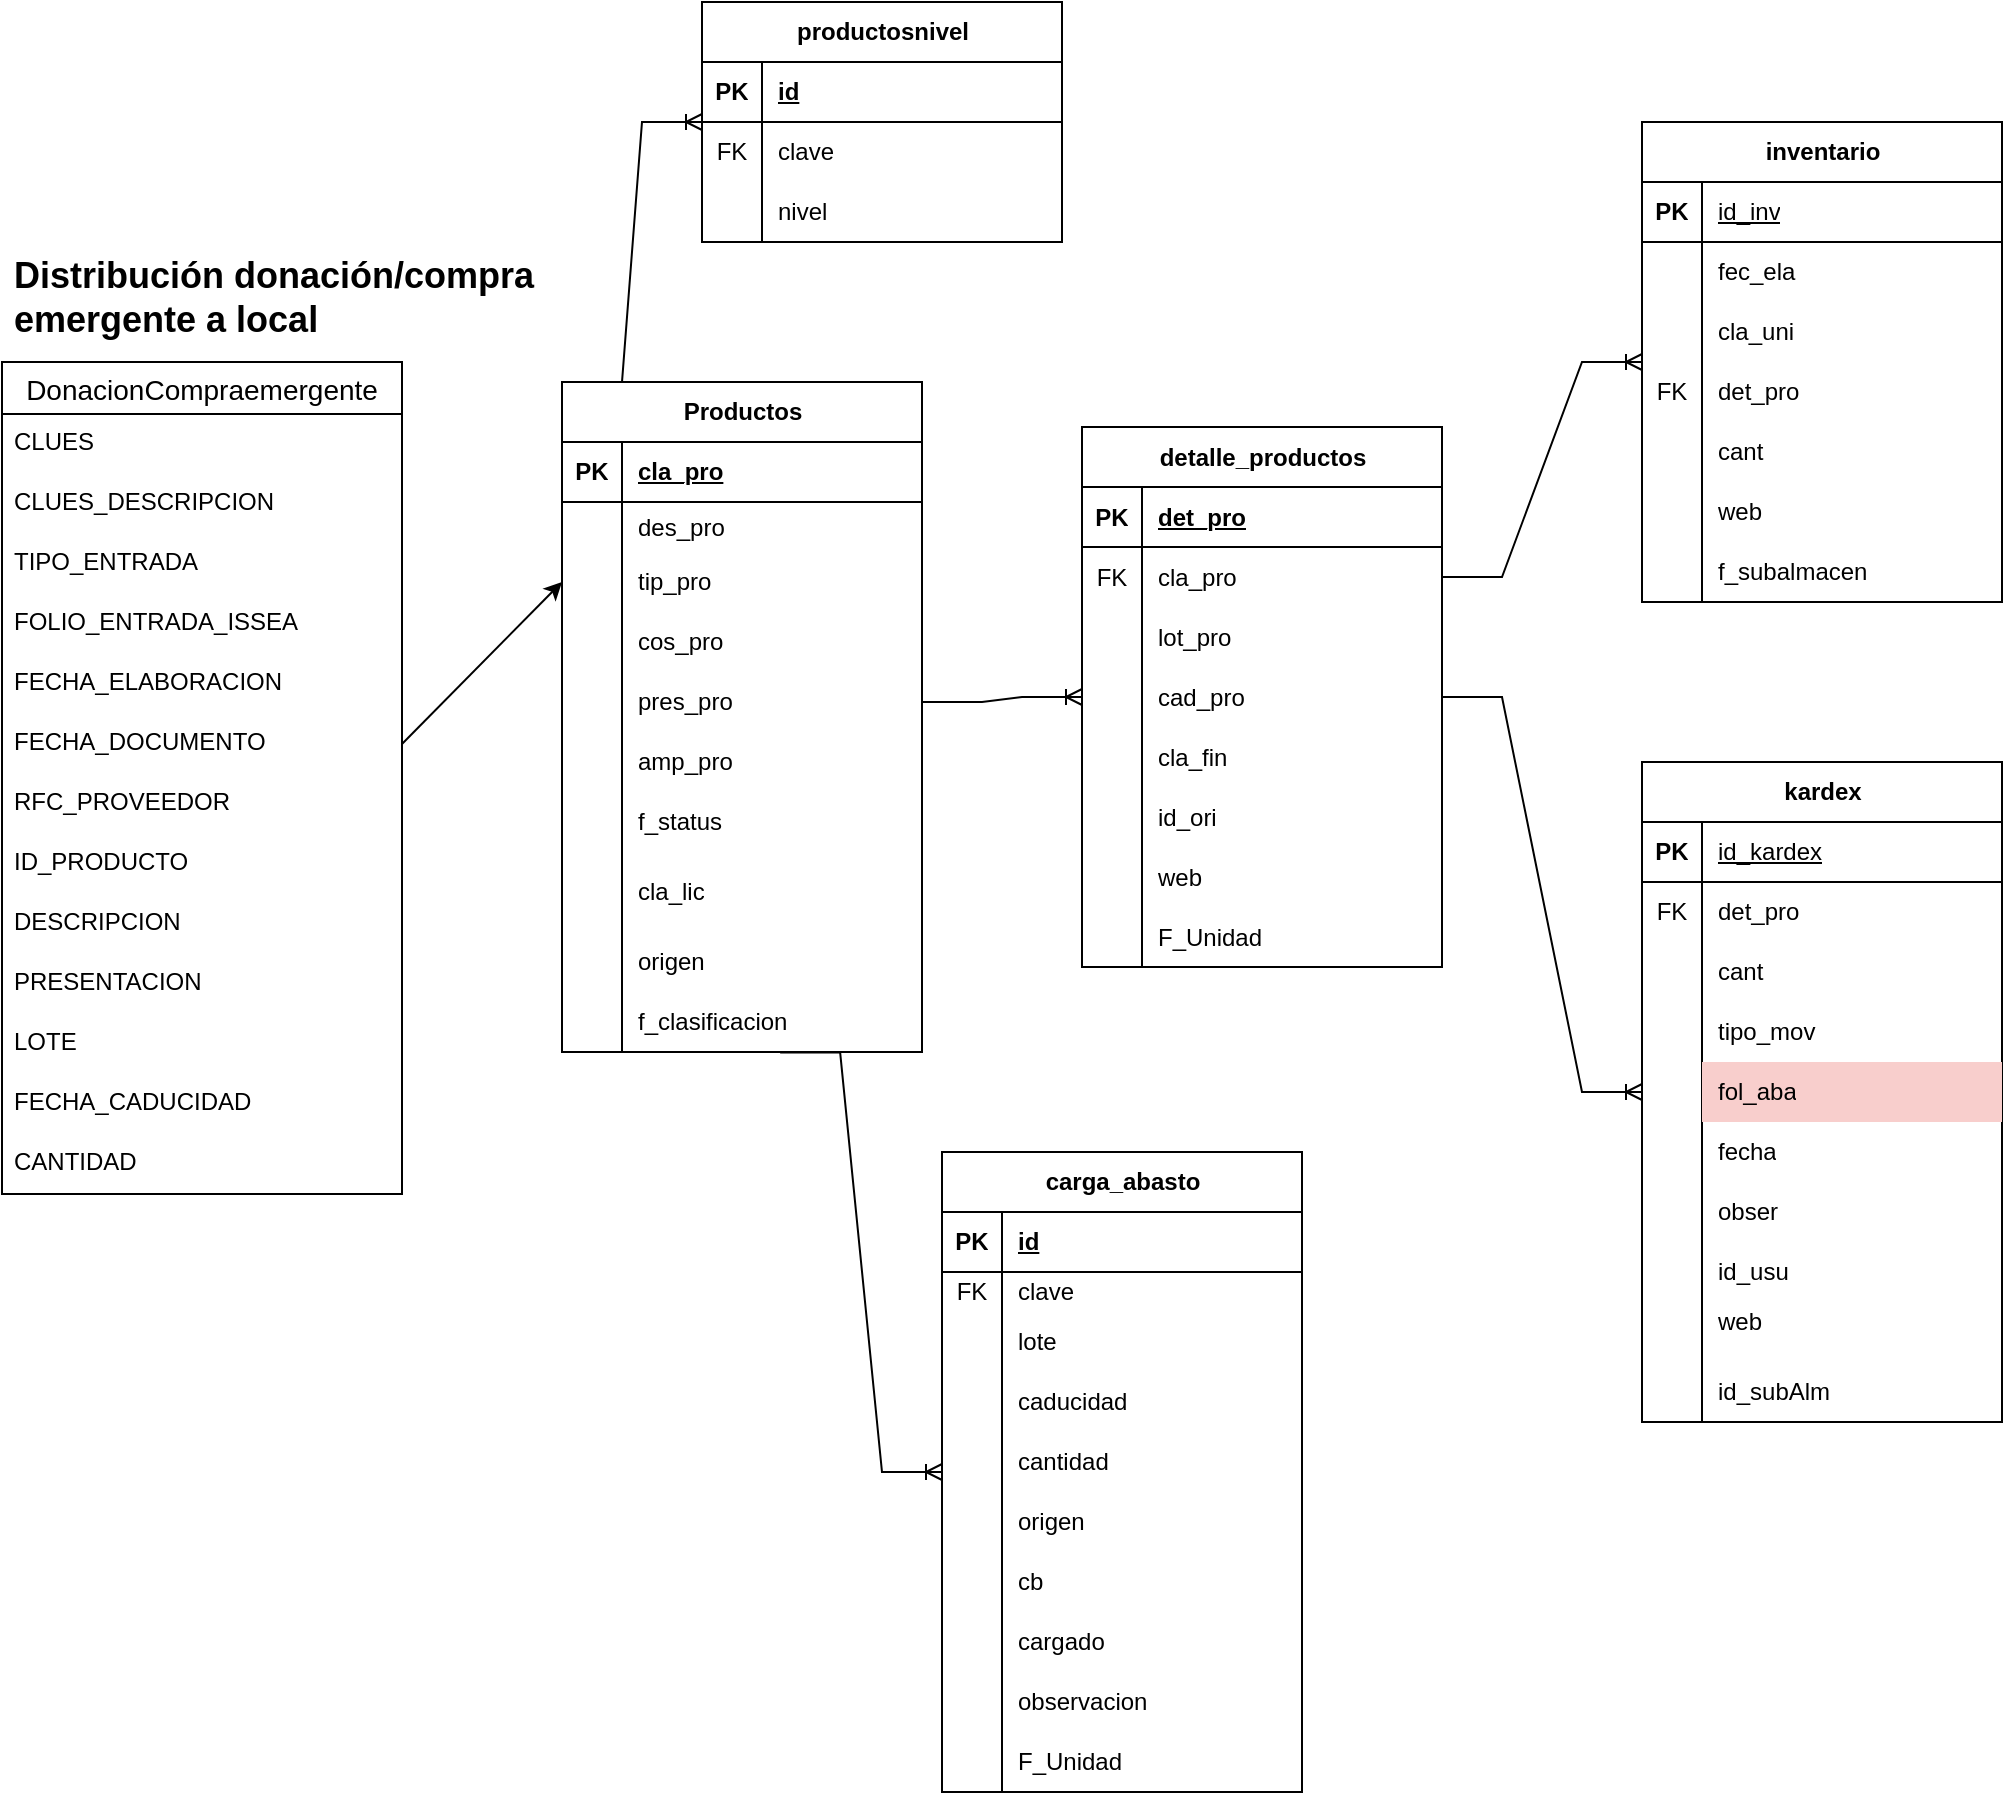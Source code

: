 <mxfile version="24.7.6">
  <diagram name="Página-1" id="EcfgQG6iKw9k4XIGhw0f">
    <mxGraphModel dx="2574" dy="2041" grid="1" gridSize="10" guides="1" tooltips="1" connect="1" arrows="1" fold="1" page="1" pageScale="1" pageWidth="827" pageHeight="1169" math="0" shadow="0">
      <root>
        <mxCell id="0" />
        <mxCell id="1" parent="0" />
        <mxCell id="ajIKfF0riaDEcR5l0MzP-1" value="carga_abasto" style="shape=table;startSize=30;container=1;collapsible=1;childLayout=tableLayout;fixedRows=1;rowLines=0;fontStyle=1;align=center;resizeLast=1;html=1;" parent="1" vertex="1">
          <mxGeometry x="460" y="425" width="180" height="320" as="geometry" />
        </mxCell>
        <mxCell id="ajIKfF0riaDEcR5l0MzP-2" value="" style="shape=tableRow;horizontal=0;startSize=0;swimlaneHead=0;swimlaneBody=0;fillColor=none;collapsible=0;dropTarget=0;points=[[0,0.5],[1,0.5]];portConstraint=eastwest;top=0;left=0;right=0;bottom=1;" parent="ajIKfF0riaDEcR5l0MzP-1" vertex="1">
          <mxGeometry y="30" width="180" height="30" as="geometry" />
        </mxCell>
        <mxCell id="ajIKfF0riaDEcR5l0MzP-3" value="PK" style="shape=partialRectangle;connectable=0;fillColor=none;top=0;left=0;bottom=0;right=0;fontStyle=1;overflow=hidden;whiteSpace=wrap;html=1;" parent="ajIKfF0riaDEcR5l0MzP-2" vertex="1">
          <mxGeometry width="30" height="30" as="geometry">
            <mxRectangle width="30" height="30" as="alternateBounds" />
          </mxGeometry>
        </mxCell>
        <mxCell id="ajIKfF0riaDEcR5l0MzP-4" value="id" style="shape=partialRectangle;connectable=0;fillColor=none;top=0;left=0;bottom=0;right=0;align=left;spacingLeft=6;fontStyle=5;overflow=hidden;whiteSpace=wrap;html=1;" parent="ajIKfF0riaDEcR5l0MzP-2" vertex="1">
          <mxGeometry x="30" width="150" height="30" as="geometry">
            <mxRectangle width="150" height="30" as="alternateBounds" />
          </mxGeometry>
        </mxCell>
        <mxCell id="ajIKfF0riaDEcR5l0MzP-5" value="" style="shape=tableRow;horizontal=0;startSize=0;swimlaneHead=0;swimlaneBody=0;fillColor=none;collapsible=0;dropTarget=0;points=[[0,0.5],[1,0.5]];portConstraint=eastwest;top=0;left=0;right=0;bottom=0;" parent="ajIKfF0riaDEcR5l0MzP-1" vertex="1">
          <mxGeometry y="60" width="180" height="20" as="geometry" />
        </mxCell>
        <mxCell id="ajIKfF0riaDEcR5l0MzP-6" value="FK" style="shape=partialRectangle;connectable=0;fillColor=none;top=0;left=0;bottom=0;right=0;editable=1;overflow=hidden;whiteSpace=wrap;html=1;" parent="ajIKfF0riaDEcR5l0MzP-5" vertex="1">
          <mxGeometry width="30" height="20" as="geometry">
            <mxRectangle width="30" height="20" as="alternateBounds" />
          </mxGeometry>
        </mxCell>
        <mxCell id="ajIKfF0riaDEcR5l0MzP-7" value="clave" style="shape=partialRectangle;connectable=0;fillColor=none;top=0;left=0;bottom=0;right=0;align=left;spacingLeft=6;overflow=hidden;whiteSpace=wrap;html=1;" parent="ajIKfF0riaDEcR5l0MzP-5" vertex="1">
          <mxGeometry x="30" width="150" height="20" as="geometry">
            <mxRectangle width="150" height="20" as="alternateBounds" />
          </mxGeometry>
        </mxCell>
        <mxCell id="ajIKfF0riaDEcR5l0MzP-8" value="" style="shape=tableRow;horizontal=0;startSize=0;swimlaneHead=0;swimlaneBody=0;fillColor=none;collapsible=0;dropTarget=0;points=[[0,0.5],[1,0.5]];portConstraint=eastwest;top=0;left=0;right=0;bottom=0;" parent="ajIKfF0riaDEcR5l0MzP-1" vertex="1">
          <mxGeometry y="80" width="180" height="30" as="geometry" />
        </mxCell>
        <mxCell id="ajIKfF0riaDEcR5l0MzP-9" value="" style="shape=partialRectangle;connectable=0;fillColor=none;top=0;left=0;bottom=0;right=0;editable=1;overflow=hidden;whiteSpace=wrap;html=1;" parent="ajIKfF0riaDEcR5l0MzP-8" vertex="1">
          <mxGeometry width="30" height="30" as="geometry">
            <mxRectangle width="30" height="30" as="alternateBounds" />
          </mxGeometry>
        </mxCell>
        <mxCell id="ajIKfF0riaDEcR5l0MzP-10" value="lote" style="shape=partialRectangle;connectable=0;fillColor=none;top=0;left=0;bottom=0;right=0;align=left;spacingLeft=6;overflow=hidden;whiteSpace=wrap;html=1;" parent="ajIKfF0riaDEcR5l0MzP-8" vertex="1">
          <mxGeometry x="30" width="150" height="30" as="geometry">
            <mxRectangle width="150" height="30" as="alternateBounds" />
          </mxGeometry>
        </mxCell>
        <mxCell id="ajIKfF0riaDEcR5l0MzP-11" value="" style="shape=tableRow;horizontal=0;startSize=0;swimlaneHead=0;swimlaneBody=0;fillColor=none;collapsible=0;dropTarget=0;points=[[0,0.5],[1,0.5]];portConstraint=eastwest;top=0;left=0;right=0;bottom=0;" parent="ajIKfF0riaDEcR5l0MzP-1" vertex="1">
          <mxGeometry y="110" width="180" height="30" as="geometry" />
        </mxCell>
        <mxCell id="ajIKfF0riaDEcR5l0MzP-12" value="" style="shape=partialRectangle;connectable=0;fillColor=none;top=0;left=0;bottom=0;right=0;editable=1;overflow=hidden;whiteSpace=wrap;html=1;" parent="ajIKfF0riaDEcR5l0MzP-11" vertex="1">
          <mxGeometry width="30" height="30" as="geometry">
            <mxRectangle width="30" height="30" as="alternateBounds" />
          </mxGeometry>
        </mxCell>
        <mxCell id="ajIKfF0riaDEcR5l0MzP-13" value="caducidad" style="shape=partialRectangle;connectable=0;fillColor=none;top=0;left=0;bottom=0;right=0;align=left;spacingLeft=6;overflow=hidden;whiteSpace=wrap;html=1;" parent="ajIKfF0riaDEcR5l0MzP-11" vertex="1">
          <mxGeometry x="30" width="150" height="30" as="geometry">
            <mxRectangle width="150" height="30" as="alternateBounds" />
          </mxGeometry>
        </mxCell>
        <mxCell id="ajIKfF0riaDEcR5l0MzP-63" value="" style="shape=tableRow;horizontal=0;startSize=0;swimlaneHead=0;swimlaneBody=0;fillColor=none;collapsible=0;dropTarget=0;points=[[0,0.5],[1,0.5]];portConstraint=eastwest;top=0;left=0;right=0;bottom=0;" parent="ajIKfF0riaDEcR5l0MzP-1" vertex="1">
          <mxGeometry y="140" width="180" height="30" as="geometry" />
        </mxCell>
        <mxCell id="ajIKfF0riaDEcR5l0MzP-64" value="" style="shape=partialRectangle;connectable=0;fillColor=none;top=0;left=0;bottom=0;right=0;editable=1;overflow=hidden;whiteSpace=wrap;html=1;" parent="ajIKfF0riaDEcR5l0MzP-63" vertex="1">
          <mxGeometry width="30" height="30" as="geometry">
            <mxRectangle width="30" height="30" as="alternateBounds" />
          </mxGeometry>
        </mxCell>
        <mxCell id="ajIKfF0riaDEcR5l0MzP-65" value="cantidad" style="shape=partialRectangle;connectable=0;fillColor=none;top=0;left=0;bottom=0;right=0;align=left;spacingLeft=6;overflow=hidden;whiteSpace=wrap;html=1;" parent="ajIKfF0riaDEcR5l0MzP-63" vertex="1">
          <mxGeometry x="30" width="150" height="30" as="geometry">
            <mxRectangle width="150" height="30" as="alternateBounds" />
          </mxGeometry>
        </mxCell>
        <mxCell id="ajIKfF0riaDEcR5l0MzP-66" value="" style="shape=tableRow;horizontal=0;startSize=0;swimlaneHead=0;swimlaneBody=0;fillColor=none;collapsible=0;dropTarget=0;points=[[0,0.5],[1,0.5]];portConstraint=eastwest;top=0;left=0;right=0;bottom=0;" parent="ajIKfF0riaDEcR5l0MzP-1" vertex="1">
          <mxGeometry y="170" width="180" height="30" as="geometry" />
        </mxCell>
        <mxCell id="ajIKfF0riaDEcR5l0MzP-67" value="" style="shape=partialRectangle;connectable=0;fillColor=none;top=0;left=0;bottom=0;right=0;editable=1;overflow=hidden;whiteSpace=wrap;html=1;" parent="ajIKfF0riaDEcR5l0MzP-66" vertex="1">
          <mxGeometry width="30" height="30" as="geometry">
            <mxRectangle width="30" height="30" as="alternateBounds" />
          </mxGeometry>
        </mxCell>
        <mxCell id="ajIKfF0riaDEcR5l0MzP-68" value="origen" style="shape=partialRectangle;connectable=0;fillColor=none;top=0;left=0;bottom=0;right=0;align=left;spacingLeft=6;overflow=hidden;whiteSpace=wrap;html=1;" parent="ajIKfF0riaDEcR5l0MzP-66" vertex="1">
          <mxGeometry x="30" width="150" height="30" as="geometry">
            <mxRectangle width="150" height="30" as="alternateBounds" />
          </mxGeometry>
        </mxCell>
        <mxCell id="ajIKfF0riaDEcR5l0MzP-69" value="" style="shape=tableRow;horizontal=0;startSize=0;swimlaneHead=0;swimlaneBody=0;fillColor=none;collapsible=0;dropTarget=0;points=[[0,0.5],[1,0.5]];portConstraint=eastwest;top=0;left=0;right=0;bottom=0;" parent="ajIKfF0riaDEcR5l0MzP-1" vertex="1">
          <mxGeometry y="200" width="180" height="30" as="geometry" />
        </mxCell>
        <mxCell id="ajIKfF0riaDEcR5l0MzP-70" value="" style="shape=partialRectangle;connectable=0;fillColor=none;top=0;left=0;bottom=0;right=0;editable=1;overflow=hidden;whiteSpace=wrap;html=1;" parent="ajIKfF0riaDEcR5l0MzP-69" vertex="1">
          <mxGeometry width="30" height="30" as="geometry">
            <mxRectangle width="30" height="30" as="alternateBounds" />
          </mxGeometry>
        </mxCell>
        <mxCell id="ajIKfF0riaDEcR5l0MzP-71" value="cb" style="shape=partialRectangle;connectable=0;fillColor=none;top=0;left=0;bottom=0;right=0;align=left;spacingLeft=6;overflow=hidden;whiteSpace=wrap;html=1;" parent="ajIKfF0riaDEcR5l0MzP-69" vertex="1">
          <mxGeometry x="30" width="150" height="30" as="geometry">
            <mxRectangle width="150" height="30" as="alternateBounds" />
          </mxGeometry>
        </mxCell>
        <mxCell id="ajIKfF0riaDEcR5l0MzP-72" value="" style="shape=tableRow;horizontal=0;startSize=0;swimlaneHead=0;swimlaneBody=0;fillColor=none;collapsible=0;dropTarget=0;points=[[0,0.5],[1,0.5]];portConstraint=eastwest;top=0;left=0;right=0;bottom=0;" parent="ajIKfF0riaDEcR5l0MzP-1" vertex="1">
          <mxGeometry y="230" width="180" height="30" as="geometry" />
        </mxCell>
        <mxCell id="ajIKfF0riaDEcR5l0MzP-73" value="" style="shape=partialRectangle;connectable=0;fillColor=none;top=0;left=0;bottom=0;right=0;editable=1;overflow=hidden;whiteSpace=wrap;html=1;" parent="ajIKfF0riaDEcR5l0MzP-72" vertex="1">
          <mxGeometry width="30" height="30" as="geometry">
            <mxRectangle width="30" height="30" as="alternateBounds" />
          </mxGeometry>
        </mxCell>
        <mxCell id="ajIKfF0riaDEcR5l0MzP-74" value="cargado" style="shape=partialRectangle;connectable=0;fillColor=none;top=0;left=0;bottom=0;right=0;align=left;spacingLeft=6;overflow=hidden;whiteSpace=wrap;html=1;" parent="ajIKfF0riaDEcR5l0MzP-72" vertex="1">
          <mxGeometry x="30" width="150" height="30" as="geometry">
            <mxRectangle width="150" height="30" as="alternateBounds" />
          </mxGeometry>
        </mxCell>
        <mxCell id="ajIKfF0riaDEcR5l0MzP-75" value="" style="shape=tableRow;horizontal=0;startSize=0;swimlaneHead=0;swimlaneBody=0;fillColor=none;collapsible=0;dropTarget=0;points=[[0,0.5],[1,0.5]];portConstraint=eastwest;top=0;left=0;right=0;bottom=0;" parent="ajIKfF0riaDEcR5l0MzP-1" vertex="1">
          <mxGeometry y="260" width="180" height="30" as="geometry" />
        </mxCell>
        <mxCell id="ajIKfF0riaDEcR5l0MzP-76" value="" style="shape=partialRectangle;connectable=0;fillColor=none;top=0;left=0;bottom=0;right=0;editable=1;overflow=hidden;whiteSpace=wrap;html=1;" parent="ajIKfF0riaDEcR5l0MzP-75" vertex="1">
          <mxGeometry width="30" height="30" as="geometry">
            <mxRectangle width="30" height="30" as="alternateBounds" />
          </mxGeometry>
        </mxCell>
        <mxCell id="ajIKfF0riaDEcR5l0MzP-77" value="observacion" style="shape=partialRectangle;connectable=0;fillColor=none;top=0;left=0;bottom=0;right=0;align=left;spacingLeft=6;overflow=hidden;whiteSpace=wrap;html=1;" parent="ajIKfF0riaDEcR5l0MzP-75" vertex="1">
          <mxGeometry x="30" width="150" height="30" as="geometry">
            <mxRectangle width="150" height="30" as="alternateBounds" />
          </mxGeometry>
        </mxCell>
        <mxCell id="ajIKfF0riaDEcR5l0MzP-78" value="" style="shape=tableRow;horizontal=0;startSize=0;swimlaneHead=0;swimlaneBody=0;fillColor=none;collapsible=0;dropTarget=0;points=[[0,0.5],[1,0.5]];portConstraint=eastwest;top=0;left=0;right=0;bottom=0;" parent="ajIKfF0riaDEcR5l0MzP-1" vertex="1">
          <mxGeometry y="290" width="180" height="30" as="geometry" />
        </mxCell>
        <mxCell id="ajIKfF0riaDEcR5l0MzP-79" value="" style="shape=partialRectangle;connectable=0;fillColor=none;top=0;left=0;bottom=0;right=0;editable=1;overflow=hidden;whiteSpace=wrap;html=1;" parent="ajIKfF0riaDEcR5l0MzP-78" vertex="1">
          <mxGeometry width="30" height="30" as="geometry">
            <mxRectangle width="30" height="30" as="alternateBounds" />
          </mxGeometry>
        </mxCell>
        <mxCell id="ajIKfF0riaDEcR5l0MzP-80" value="F_Unidad" style="shape=partialRectangle;connectable=0;fillColor=none;top=0;left=0;bottom=0;right=0;align=left;spacingLeft=6;overflow=hidden;whiteSpace=wrap;html=1;" parent="ajIKfF0riaDEcR5l0MzP-78" vertex="1">
          <mxGeometry x="30" width="150" height="30" as="geometry">
            <mxRectangle width="150" height="30" as="alternateBounds" />
          </mxGeometry>
        </mxCell>
        <mxCell id="ajIKfF0riaDEcR5l0MzP-17" value="DonacionCompraemergente" style="swimlane;fontStyle=0;childLayout=stackLayout;horizontal=1;startSize=26;horizontalStack=0;resizeParent=1;resizeParentMax=0;resizeLast=0;collapsible=1;marginBottom=0;align=center;fontSize=14;" parent="1" vertex="1">
          <mxGeometry x="-10" y="30" width="200" height="416" as="geometry" />
        </mxCell>
        <mxCell id="ajIKfF0riaDEcR5l0MzP-18" value="CLUES" style="text;strokeColor=none;fillColor=none;spacingLeft=4;spacingRight=4;overflow=hidden;rotatable=0;points=[[0,0.5],[1,0.5]];portConstraint=eastwest;fontSize=12;whiteSpace=wrap;html=1;" parent="ajIKfF0riaDEcR5l0MzP-17" vertex="1">
          <mxGeometry y="26" width="200" height="30" as="geometry" />
        </mxCell>
        <mxCell id="ajIKfF0riaDEcR5l0MzP-19" value="CLUES_DESCRIPCION" style="text;strokeColor=none;fillColor=none;spacingLeft=4;spacingRight=4;overflow=hidden;rotatable=0;points=[[0,0.5],[1,0.5]];portConstraint=eastwest;fontSize=12;whiteSpace=wrap;html=1;" parent="ajIKfF0riaDEcR5l0MzP-17" vertex="1">
          <mxGeometry y="56" width="200" height="30" as="geometry" />
        </mxCell>
        <mxCell id="ajIKfF0riaDEcR5l0MzP-20" value="TIPO_ENTRADA" style="text;strokeColor=none;fillColor=none;spacingLeft=4;spacingRight=4;overflow=hidden;rotatable=0;points=[[0,0.5],[1,0.5]];portConstraint=eastwest;fontSize=12;whiteSpace=wrap;html=1;" parent="ajIKfF0riaDEcR5l0MzP-17" vertex="1">
          <mxGeometry y="86" width="200" height="30" as="geometry" />
        </mxCell>
        <mxCell id="ajIKfF0riaDEcR5l0MzP-21" value="FOLIO_ENTRADA_ISSEA" style="text;strokeColor=none;fillColor=none;spacingLeft=4;spacingRight=4;overflow=hidden;rotatable=0;points=[[0,0.5],[1,0.5]];portConstraint=eastwest;fontSize=12;whiteSpace=wrap;html=1;" parent="ajIKfF0riaDEcR5l0MzP-17" vertex="1">
          <mxGeometry y="116" width="200" height="30" as="geometry" />
        </mxCell>
        <mxCell id="ajIKfF0riaDEcR5l0MzP-22" value="FECHA_ELABORACION" style="text;strokeColor=none;fillColor=none;spacingLeft=4;spacingRight=4;overflow=hidden;rotatable=0;points=[[0,0.5],[1,0.5]];portConstraint=eastwest;fontSize=12;whiteSpace=wrap;html=1;" parent="ajIKfF0riaDEcR5l0MzP-17" vertex="1">
          <mxGeometry y="146" width="200" height="30" as="geometry" />
        </mxCell>
        <mxCell id="ajIKfF0riaDEcR5l0MzP-23" value="FECHA_DOCUMENTO" style="text;strokeColor=none;fillColor=none;spacingLeft=4;spacingRight=4;overflow=hidden;rotatable=0;points=[[0,0.5],[1,0.5]];portConstraint=eastwest;fontSize=12;whiteSpace=wrap;html=1;" parent="ajIKfF0riaDEcR5l0MzP-17" vertex="1">
          <mxGeometry y="176" width="200" height="30" as="geometry" />
        </mxCell>
        <mxCell id="ajIKfF0riaDEcR5l0MzP-24" value="RFC_PROVEEDOR" style="text;strokeColor=none;fillColor=none;spacingLeft=4;spacingRight=4;overflow=hidden;rotatable=0;points=[[0,0.5],[1,0.5]];portConstraint=eastwest;fontSize=12;whiteSpace=wrap;html=1;" parent="ajIKfF0riaDEcR5l0MzP-17" vertex="1">
          <mxGeometry y="206" width="200" height="30" as="geometry" />
        </mxCell>
        <mxCell id="ajIKfF0riaDEcR5l0MzP-25" value="ID_PRODUCTO" style="text;strokeColor=none;fillColor=none;spacingLeft=4;spacingRight=4;overflow=hidden;rotatable=0;points=[[0,0.5],[1,0.5]];portConstraint=eastwest;fontSize=12;whiteSpace=wrap;html=1;" parent="ajIKfF0riaDEcR5l0MzP-17" vertex="1">
          <mxGeometry y="236" width="200" height="30" as="geometry" />
        </mxCell>
        <mxCell id="ajIKfF0riaDEcR5l0MzP-27" value="DESCRIPCION" style="text;strokeColor=none;fillColor=none;spacingLeft=4;spacingRight=4;overflow=hidden;rotatable=0;points=[[0,0.5],[1,0.5]];portConstraint=eastwest;fontSize=12;whiteSpace=wrap;html=1;" parent="ajIKfF0riaDEcR5l0MzP-17" vertex="1">
          <mxGeometry y="266" width="200" height="30" as="geometry" />
        </mxCell>
        <mxCell id="ajIKfF0riaDEcR5l0MzP-28" value="PRESENTACION" style="text;strokeColor=none;fillColor=none;spacingLeft=4;spacingRight=4;overflow=hidden;rotatable=0;points=[[0,0.5],[1,0.5]];portConstraint=eastwest;fontSize=12;whiteSpace=wrap;html=1;" parent="ajIKfF0riaDEcR5l0MzP-17" vertex="1">
          <mxGeometry y="296" width="200" height="30" as="geometry" />
        </mxCell>
        <mxCell id="ajIKfF0riaDEcR5l0MzP-29" value="LOTE" style="text;strokeColor=none;fillColor=none;spacingLeft=4;spacingRight=4;overflow=hidden;rotatable=0;points=[[0,0.5],[1,0.5]];portConstraint=eastwest;fontSize=12;whiteSpace=wrap;html=1;" parent="ajIKfF0riaDEcR5l0MzP-17" vertex="1">
          <mxGeometry y="326" width="200" height="30" as="geometry" />
        </mxCell>
        <mxCell id="ajIKfF0riaDEcR5l0MzP-30" value="FECHA_CADUCIDAD" style="text;strokeColor=none;fillColor=none;spacingLeft=4;spacingRight=4;overflow=hidden;rotatable=0;points=[[0,0.5],[1,0.5]];portConstraint=eastwest;fontSize=12;whiteSpace=wrap;html=1;" parent="ajIKfF0riaDEcR5l0MzP-17" vertex="1">
          <mxGeometry y="356" width="200" height="30" as="geometry" />
        </mxCell>
        <mxCell id="ajIKfF0riaDEcR5l0MzP-31" value="CANTIDAD" style="text;strokeColor=none;fillColor=none;spacingLeft=4;spacingRight=4;overflow=hidden;rotatable=0;points=[[0,0.5],[1,0.5]];portConstraint=eastwest;fontSize=12;whiteSpace=wrap;html=1;" parent="ajIKfF0riaDEcR5l0MzP-17" vertex="1">
          <mxGeometry y="386" width="200" height="30" as="geometry" />
        </mxCell>
        <mxCell id="ajIKfF0riaDEcR5l0MzP-34" value="&lt;font style=&quot;font-size: 18px;&quot;&gt;&lt;b&gt;Distribución donación/compra emergente a local&lt;/b&gt;&lt;/font&gt;" style="text;strokeColor=none;fillColor=none;spacingLeft=4;spacingRight=4;overflow=hidden;rotatable=0;points=[[0,0.5],[1,0.5]];portConstraint=eastwest;fontSize=12;whiteSpace=wrap;html=1;" parent="1" vertex="1">
          <mxGeometry x="-10" y="-30" width="300" height="50" as="geometry" />
        </mxCell>
        <mxCell id="kTxWqpVOy5TXuhv40tJz-3" value="Productos" style="shape=table;startSize=30;container=1;collapsible=1;childLayout=tableLayout;fixedRows=1;rowLines=0;fontStyle=1;align=center;resizeLast=1;html=1;" parent="1" vertex="1">
          <mxGeometry x="270" y="40" width="180" height="335" as="geometry" />
        </mxCell>
        <mxCell id="kTxWqpVOy5TXuhv40tJz-4" value="" style="shape=tableRow;horizontal=0;startSize=0;swimlaneHead=0;swimlaneBody=0;fillColor=none;collapsible=0;dropTarget=0;points=[[0,0.5],[1,0.5]];portConstraint=eastwest;top=0;left=0;right=0;bottom=1;" parent="kTxWqpVOy5TXuhv40tJz-3" vertex="1">
          <mxGeometry y="30" width="180" height="30" as="geometry" />
        </mxCell>
        <mxCell id="kTxWqpVOy5TXuhv40tJz-5" value="PK" style="shape=partialRectangle;connectable=0;fillColor=none;top=0;left=0;bottom=0;right=0;fontStyle=1;overflow=hidden;whiteSpace=wrap;html=1;" parent="kTxWqpVOy5TXuhv40tJz-4" vertex="1">
          <mxGeometry width="30" height="30" as="geometry">
            <mxRectangle width="30" height="30" as="alternateBounds" />
          </mxGeometry>
        </mxCell>
        <mxCell id="kTxWqpVOy5TXuhv40tJz-6" value="cla_pro" style="shape=partialRectangle;connectable=0;fillColor=none;top=0;left=0;bottom=0;right=0;align=left;spacingLeft=6;fontStyle=5;overflow=hidden;whiteSpace=wrap;html=1;" parent="kTxWqpVOy5TXuhv40tJz-4" vertex="1">
          <mxGeometry x="30" width="150" height="30" as="geometry">
            <mxRectangle width="150" height="30" as="alternateBounds" />
          </mxGeometry>
        </mxCell>
        <mxCell id="kTxWqpVOy5TXuhv40tJz-10" value="" style="shape=tableRow;horizontal=0;startSize=0;swimlaneHead=0;swimlaneBody=0;fillColor=none;collapsible=0;dropTarget=0;points=[[0,0.5],[1,0.5]];portConstraint=eastwest;top=0;left=0;right=0;bottom=0;" parent="kTxWqpVOy5TXuhv40tJz-3" vertex="1">
          <mxGeometry y="60" width="180" height="25" as="geometry" />
        </mxCell>
        <mxCell id="kTxWqpVOy5TXuhv40tJz-11" value="" style="shape=partialRectangle;connectable=0;fillColor=none;top=0;left=0;bottom=0;right=0;editable=1;overflow=hidden;whiteSpace=wrap;html=1;" parent="kTxWqpVOy5TXuhv40tJz-10" vertex="1">
          <mxGeometry width="30" height="25" as="geometry">
            <mxRectangle width="30" height="25" as="alternateBounds" />
          </mxGeometry>
        </mxCell>
        <mxCell id="kTxWqpVOy5TXuhv40tJz-12" value="des_pro" style="shape=partialRectangle;connectable=0;fillColor=none;top=0;left=0;bottom=0;right=0;align=left;spacingLeft=6;overflow=hidden;whiteSpace=wrap;html=1;" parent="kTxWqpVOy5TXuhv40tJz-10" vertex="1">
          <mxGeometry x="30" width="150" height="25" as="geometry">
            <mxRectangle width="150" height="25" as="alternateBounds" />
          </mxGeometry>
        </mxCell>
        <mxCell id="kTxWqpVOy5TXuhv40tJz-13" value="" style="shape=tableRow;horizontal=0;startSize=0;swimlaneHead=0;swimlaneBody=0;fillColor=none;collapsible=0;dropTarget=0;points=[[0,0.5],[1,0.5]];portConstraint=eastwest;top=0;left=0;right=0;bottom=0;" parent="kTxWqpVOy5TXuhv40tJz-3" vertex="1">
          <mxGeometry y="85" width="180" height="30" as="geometry" />
        </mxCell>
        <mxCell id="kTxWqpVOy5TXuhv40tJz-14" value="" style="shape=partialRectangle;connectable=0;fillColor=none;top=0;left=0;bottom=0;right=0;editable=1;overflow=hidden;whiteSpace=wrap;html=1;" parent="kTxWqpVOy5TXuhv40tJz-13" vertex="1">
          <mxGeometry width="30" height="30" as="geometry">
            <mxRectangle width="30" height="30" as="alternateBounds" />
          </mxGeometry>
        </mxCell>
        <mxCell id="kTxWqpVOy5TXuhv40tJz-15" value="tip_pro" style="shape=partialRectangle;connectable=0;fillColor=none;top=0;left=0;bottom=0;right=0;align=left;spacingLeft=6;overflow=hidden;whiteSpace=wrap;html=1;" parent="kTxWqpVOy5TXuhv40tJz-13" vertex="1">
          <mxGeometry x="30" width="150" height="30" as="geometry">
            <mxRectangle width="150" height="30" as="alternateBounds" />
          </mxGeometry>
        </mxCell>
        <mxCell id="kTxWqpVOy5TXuhv40tJz-19" value="" style="shape=tableRow;horizontal=0;startSize=0;swimlaneHead=0;swimlaneBody=0;fillColor=none;collapsible=0;dropTarget=0;points=[[0,0.5],[1,0.5]];portConstraint=eastwest;top=0;left=0;right=0;bottom=0;" parent="kTxWqpVOy5TXuhv40tJz-3" vertex="1">
          <mxGeometry y="115" width="180" height="30" as="geometry" />
        </mxCell>
        <mxCell id="kTxWqpVOy5TXuhv40tJz-20" value="" style="shape=partialRectangle;connectable=0;fillColor=none;top=0;left=0;bottom=0;right=0;editable=1;overflow=hidden;whiteSpace=wrap;html=1;" parent="kTxWqpVOy5TXuhv40tJz-19" vertex="1">
          <mxGeometry width="30" height="30" as="geometry">
            <mxRectangle width="30" height="30" as="alternateBounds" />
          </mxGeometry>
        </mxCell>
        <mxCell id="kTxWqpVOy5TXuhv40tJz-21" value="cos_pro" style="shape=partialRectangle;connectable=0;fillColor=none;top=0;left=0;bottom=0;right=0;align=left;spacingLeft=6;overflow=hidden;whiteSpace=wrap;html=1;" parent="kTxWqpVOy5TXuhv40tJz-19" vertex="1">
          <mxGeometry x="30" width="150" height="30" as="geometry">
            <mxRectangle width="150" height="30" as="alternateBounds" />
          </mxGeometry>
        </mxCell>
        <mxCell id="kTxWqpVOy5TXuhv40tJz-22" value="" style="shape=tableRow;horizontal=0;startSize=0;swimlaneHead=0;swimlaneBody=0;fillColor=none;collapsible=0;dropTarget=0;points=[[0,0.5],[1,0.5]];portConstraint=eastwest;top=0;left=0;right=0;bottom=0;" parent="kTxWqpVOy5TXuhv40tJz-3" vertex="1">
          <mxGeometry y="145" width="180" height="30" as="geometry" />
        </mxCell>
        <mxCell id="kTxWqpVOy5TXuhv40tJz-23" value="" style="shape=partialRectangle;connectable=0;fillColor=none;top=0;left=0;bottom=0;right=0;editable=1;overflow=hidden;whiteSpace=wrap;html=1;" parent="kTxWqpVOy5TXuhv40tJz-22" vertex="1">
          <mxGeometry width="30" height="30" as="geometry">
            <mxRectangle width="30" height="30" as="alternateBounds" />
          </mxGeometry>
        </mxCell>
        <mxCell id="kTxWqpVOy5TXuhv40tJz-24" value="pres_pro" style="shape=partialRectangle;connectable=0;fillColor=none;top=0;left=0;bottom=0;right=0;align=left;spacingLeft=6;overflow=hidden;whiteSpace=wrap;html=1;" parent="kTxWqpVOy5TXuhv40tJz-22" vertex="1">
          <mxGeometry x="30" width="150" height="30" as="geometry">
            <mxRectangle width="150" height="30" as="alternateBounds" />
          </mxGeometry>
        </mxCell>
        <mxCell id="kTxWqpVOy5TXuhv40tJz-25" value="" style="shape=tableRow;horizontal=0;startSize=0;swimlaneHead=0;swimlaneBody=0;fillColor=none;collapsible=0;dropTarget=0;points=[[0,0.5],[1,0.5]];portConstraint=eastwest;top=0;left=0;right=0;bottom=0;" parent="kTxWqpVOy5TXuhv40tJz-3" vertex="1">
          <mxGeometry y="175" width="180" height="30" as="geometry" />
        </mxCell>
        <mxCell id="kTxWqpVOy5TXuhv40tJz-26" value="" style="shape=partialRectangle;connectable=0;fillColor=none;top=0;left=0;bottom=0;right=0;editable=1;overflow=hidden;whiteSpace=wrap;html=1;" parent="kTxWqpVOy5TXuhv40tJz-25" vertex="1">
          <mxGeometry width="30" height="30" as="geometry">
            <mxRectangle width="30" height="30" as="alternateBounds" />
          </mxGeometry>
        </mxCell>
        <mxCell id="kTxWqpVOy5TXuhv40tJz-27" value="amp_pro" style="shape=partialRectangle;connectable=0;fillColor=none;top=0;left=0;bottom=0;right=0;align=left;spacingLeft=6;overflow=hidden;whiteSpace=wrap;html=1;" parent="kTxWqpVOy5TXuhv40tJz-25" vertex="1">
          <mxGeometry x="30" width="150" height="30" as="geometry">
            <mxRectangle width="150" height="30" as="alternateBounds" />
          </mxGeometry>
        </mxCell>
        <mxCell id="kTxWqpVOy5TXuhv40tJz-28" value="" style="shape=tableRow;horizontal=0;startSize=0;swimlaneHead=0;swimlaneBody=0;fillColor=none;collapsible=0;dropTarget=0;points=[[0,0.5],[1,0.5]];portConstraint=eastwest;top=0;left=0;right=0;bottom=0;" parent="kTxWqpVOy5TXuhv40tJz-3" vertex="1">
          <mxGeometry y="205" width="180" height="30" as="geometry" />
        </mxCell>
        <mxCell id="kTxWqpVOy5TXuhv40tJz-29" value="" style="shape=partialRectangle;connectable=0;fillColor=none;top=0;left=0;bottom=0;right=0;editable=1;overflow=hidden;whiteSpace=wrap;html=1;" parent="kTxWqpVOy5TXuhv40tJz-28" vertex="1">
          <mxGeometry width="30" height="30" as="geometry">
            <mxRectangle width="30" height="30" as="alternateBounds" />
          </mxGeometry>
        </mxCell>
        <mxCell id="kTxWqpVOy5TXuhv40tJz-30" value="f_status" style="shape=partialRectangle;connectable=0;fillColor=none;top=0;left=0;bottom=0;right=0;align=left;spacingLeft=6;overflow=hidden;whiteSpace=wrap;html=1;" parent="kTxWqpVOy5TXuhv40tJz-28" vertex="1">
          <mxGeometry x="30" width="150" height="30" as="geometry">
            <mxRectangle width="150" height="30" as="alternateBounds" />
          </mxGeometry>
        </mxCell>
        <mxCell id="kTxWqpVOy5TXuhv40tJz-31" value="" style="shape=tableRow;horizontal=0;startSize=0;swimlaneHead=0;swimlaneBody=0;fillColor=none;collapsible=0;dropTarget=0;points=[[0,0.5],[1,0.5]];portConstraint=eastwest;top=0;left=0;right=0;bottom=0;" parent="kTxWqpVOy5TXuhv40tJz-3" vertex="1">
          <mxGeometry y="235" width="180" height="40" as="geometry" />
        </mxCell>
        <mxCell id="kTxWqpVOy5TXuhv40tJz-32" value="" style="shape=partialRectangle;connectable=0;fillColor=none;top=0;left=0;bottom=0;right=0;editable=1;overflow=hidden;whiteSpace=wrap;html=1;" parent="kTxWqpVOy5TXuhv40tJz-31" vertex="1">
          <mxGeometry width="30" height="40" as="geometry">
            <mxRectangle width="30" height="40" as="alternateBounds" />
          </mxGeometry>
        </mxCell>
        <mxCell id="kTxWqpVOy5TXuhv40tJz-33" value="cla_lic" style="shape=partialRectangle;connectable=0;fillColor=none;top=0;left=0;bottom=0;right=0;align=left;spacingLeft=6;overflow=hidden;whiteSpace=wrap;html=1;" parent="kTxWqpVOy5TXuhv40tJz-31" vertex="1">
          <mxGeometry x="30" width="150" height="40" as="geometry">
            <mxRectangle width="150" height="40" as="alternateBounds" />
          </mxGeometry>
        </mxCell>
        <mxCell id="kTxWqpVOy5TXuhv40tJz-34" value="" style="shape=tableRow;horizontal=0;startSize=0;swimlaneHead=0;swimlaneBody=0;fillColor=none;collapsible=0;dropTarget=0;points=[[0,0.5],[1,0.5]];portConstraint=eastwest;top=0;left=0;right=0;bottom=0;" parent="kTxWqpVOy5TXuhv40tJz-3" vertex="1">
          <mxGeometry y="275" width="180" height="30" as="geometry" />
        </mxCell>
        <mxCell id="kTxWqpVOy5TXuhv40tJz-35" value="" style="shape=partialRectangle;connectable=0;fillColor=none;top=0;left=0;bottom=0;right=0;editable=1;overflow=hidden;whiteSpace=wrap;html=1;" parent="kTxWqpVOy5TXuhv40tJz-34" vertex="1">
          <mxGeometry width="30" height="30" as="geometry">
            <mxRectangle width="30" height="30" as="alternateBounds" />
          </mxGeometry>
        </mxCell>
        <mxCell id="kTxWqpVOy5TXuhv40tJz-36" value="origen" style="shape=partialRectangle;connectable=0;fillColor=none;top=0;left=0;bottom=0;right=0;align=left;spacingLeft=6;overflow=hidden;whiteSpace=wrap;html=1;" parent="kTxWqpVOy5TXuhv40tJz-34" vertex="1">
          <mxGeometry x="30" width="150" height="30" as="geometry">
            <mxRectangle width="150" height="30" as="alternateBounds" />
          </mxGeometry>
        </mxCell>
        <mxCell id="kTxWqpVOy5TXuhv40tJz-37" value="" style="shape=tableRow;horizontal=0;startSize=0;swimlaneHead=0;swimlaneBody=0;fillColor=none;collapsible=0;dropTarget=0;points=[[0,0.5],[1,0.5]];portConstraint=eastwest;top=0;left=0;right=0;bottom=0;" parent="kTxWqpVOy5TXuhv40tJz-3" vertex="1">
          <mxGeometry y="305" width="180" height="30" as="geometry" />
        </mxCell>
        <mxCell id="kTxWqpVOy5TXuhv40tJz-38" value="" style="shape=partialRectangle;connectable=0;fillColor=none;top=0;left=0;bottom=0;right=0;editable=1;overflow=hidden;whiteSpace=wrap;html=1;" parent="kTxWqpVOy5TXuhv40tJz-37" vertex="1">
          <mxGeometry width="30" height="30" as="geometry">
            <mxRectangle width="30" height="30" as="alternateBounds" />
          </mxGeometry>
        </mxCell>
        <mxCell id="kTxWqpVOy5TXuhv40tJz-39" value="f_clasificacion" style="shape=partialRectangle;connectable=0;fillColor=none;top=0;left=0;bottom=0;right=0;align=left;spacingLeft=6;overflow=hidden;whiteSpace=wrap;html=1;" parent="kTxWqpVOy5TXuhv40tJz-37" vertex="1">
          <mxGeometry x="30" width="150" height="30" as="geometry">
            <mxRectangle width="150" height="30" as="alternateBounds" />
          </mxGeometry>
        </mxCell>
        <mxCell id="kTxWqpVOy5TXuhv40tJz-41" value="" style="endArrow=classic;html=1;rounded=0;entryX=0;entryY=0.5;entryDx=0;entryDy=0;exitX=1;exitY=0.5;exitDx=0;exitDy=0;" parent="1" source="ajIKfF0riaDEcR5l0MzP-23" target="kTxWqpVOy5TXuhv40tJz-13" edge="1">
          <mxGeometry width="50" height="50" relative="1" as="geometry">
            <mxPoint x="190" y="181" as="sourcePoint" />
            <mxPoint x="270.711" y="101" as="targetPoint" />
          </mxGeometry>
        </mxCell>
        <mxCell id="kTxWqpVOy5TXuhv40tJz-44" value="detalle_productos" style="shape=table;startSize=30;container=1;collapsible=1;childLayout=tableLayout;fixedRows=1;rowLines=0;fontStyle=1;align=center;resizeLast=1;html=1;" parent="1" vertex="1">
          <mxGeometry x="530" y="62.5" width="180" height="270" as="geometry" />
        </mxCell>
        <mxCell id="kTxWqpVOy5TXuhv40tJz-45" value="" style="shape=tableRow;horizontal=0;startSize=0;swimlaneHead=0;swimlaneBody=0;fillColor=none;collapsible=0;dropTarget=0;points=[[0,0.5],[1,0.5]];portConstraint=eastwest;top=0;left=0;right=0;bottom=1;" parent="kTxWqpVOy5TXuhv40tJz-44" vertex="1">
          <mxGeometry y="30" width="180" height="30" as="geometry" />
        </mxCell>
        <mxCell id="kTxWqpVOy5TXuhv40tJz-46" value="PK" style="shape=partialRectangle;connectable=0;fillColor=none;top=0;left=0;bottom=0;right=0;fontStyle=1;overflow=hidden;whiteSpace=wrap;html=1;" parent="kTxWqpVOy5TXuhv40tJz-45" vertex="1">
          <mxGeometry width="30" height="30" as="geometry">
            <mxRectangle width="30" height="30" as="alternateBounds" />
          </mxGeometry>
        </mxCell>
        <mxCell id="kTxWqpVOy5TXuhv40tJz-47" value="det_pro" style="shape=partialRectangle;connectable=0;fillColor=none;top=0;left=0;bottom=0;right=0;align=left;spacingLeft=6;fontStyle=5;overflow=hidden;whiteSpace=wrap;html=1;" parent="kTxWqpVOy5TXuhv40tJz-45" vertex="1">
          <mxGeometry x="30" width="150" height="30" as="geometry">
            <mxRectangle width="150" height="30" as="alternateBounds" />
          </mxGeometry>
        </mxCell>
        <mxCell id="kTxWqpVOy5TXuhv40tJz-48" value="" style="shape=tableRow;horizontal=0;startSize=0;swimlaneHead=0;swimlaneBody=0;fillColor=none;collapsible=0;dropTarget=0;points=[[0,0.5],[1,0.5]];portConstraint=eastwest;top=0;left=0;right=0;bottom=0;" parent="kTxWqpVOy5TXuhv40tJz-44" vertex="1">
          <mxGeometry y="60" width="180" height="30" as="geometry" />
        </mxCell>
        <mxCell id="kTxWqpVOy5TXuhv40tJz-49" value="FK" style="shape=partialRectangle;connectable=0;fillColor=none;top=0;left=0;bottom=0;right=0;editable=1;overflow=hidden;whiteSpace=wrap;html=1;" parent="kTxWqpVOy5TXuhv40tJz-48" vertex="1">
          <mxGeometry width="30" height="30" as="geometry">
            <mxRectangle width="30" height="30" as="alternateBounds" />
          </mxGeometry>
        </mxCell>
        <mxCell id="kTxWqpVOy5TXuhv40tJz-50" value="cla_pro" style="shape=partialRectangle;connectable=0;fillColor=none;top=0;left=0;bottom=0;right=0;align=left;spacingLeft=6;overflow=hidden;whiteSpace=wrap;html=1;" parent="kTxWqpVOy5TXuhv40tJz-48" vertex="1">
          <mxGeometry x="30" width="150" height="30" as="geometry">
            <mxRectangle width="150" height="30" as="alternateBounds" />
          </mxGeometry>
        </mxCell>
        <mxCell id="kTxWqpVOy5TXuhv40tJz-51" value="" style="shape=tableRow;horizontal=0;startSize=0;swimlaneHead=0;swimlaneBody=0;fillColor=none;collapsible=0;dropTarget=0;points=[[0,0.5],[1,0.5]];portConstraint=eastwest;top=0;left=0;right=0;bottom=0;" parent="kTxWqpVOy5TXuhv40tJz-44" vertex="1">
          <mxGeometry y="90" width="180" height="30" as="geometry" />
        </mxCell>
        <mxCell id="kTxWqpVOy5TXuhv40tJz-52" value="" style="shape=partialRectangle;connectable=0;fillColor=none;top=0;left=0;bottom=0;right=0;editable=1;overflow=hidden;whiteSpace=wrap;html=1;" parent="kTxWqpVOy5TXuhv40tJz-51" vertex="1">
          <mxGeometry width="30" height="30" as="geometry">
            <mxRectangle width="30" height="30" as="alternateBounds" />
          </mxGeometry>
        </mxCell>
        <mxCell id="kTxWqpVOy5TXuhv40tJz-53" value="lot_pro" style="shape=partialRectangle;connectable=0;fillColor=none;top=0;left=0;bottom=0;right=0;align=left;spacingLeft=6;overflow=hidden;whiteSpace=wrap;html=1;" parent="kTxWqpVOy5TXuhv40tJz-51" vertex="1">
          <mxGeometry x="30" width="150" height="30" as="geometry">
            <mxRectangle width="150" height="30" as="alternateBounds" />
          </mxGeometry>
        </mxCell>
        <mxCell id="kTxWqpVOy5TXuhv40tJz-54" value="" style="shape=tableRow;horizontal=0;startSize=0;swimlaneHead=0;swimlaneBody=0;fillColor=none;collapsible=0;dropTarget=0;points=[[0,0.5],[1,0.5]];portConstraint=eastwest;top=0;left=0;right=0;bottom=0;" parent="kTxWqpVOy5TXuhv40tJz-44" vertex="1">
          <mxGeometry y="120" width="180" height="30" as="geometry" />
        </mxCell>
        <mxCell id="kTxWqpVOy5TXuhv40tJz-55" value="" style="shape=partialRectangle;connectable=0;fillColor=none;top=0;left=0;bottom=0;right=0;editable=1;overflow=hidden;whiteSpace=wrap;html=1;" parent="kTxWqpVOy5TXuhv40tJz-54" vertex="1">
          <mxGeometry width="30" height="30" as="geometry">
            <mxRectangle width="30" height="30" as="alternateBounds" />
          </mxGeometry>
        </mxCell>
        <mxCell id="kTxWqpVOy5TXuhv40tJz-56" value="cad_pro" style="shape=partialRectangle;connectable=0;fillColor=none;top=0;left=0;bottom=0;right=0;align=left;spacingLeft=6;overflow=hidden;whiteSpace=wrap;html=1;" parent="kTxWqpVOy5TXuhv40tJz-54" vertex="1">
          <mxGeometry x="30" width="150" height="30" as="geometry">
            <mxRectangle width="150" height="30" as="alternateBounds" />
          </mxGeometry>
        </mxCell>
        <mxCell id="kTxWqpVOy5TXuhv40tJz-57" value="" style="shape=tableRow;horizontal=0;startSize=0;swimlaneHead=0;swimlaneBody=0;fillColor=none;collapsible=0;dropTarget=0;points=[[0,0.5],[1,0.5]];portConstraint=eastwest;top=0;left=0;right=0;bottom=0;" parent="kTxWqpVOy5TXuhv40tJz-44" vertex="1">
          <mxGeometry y="150" width="180" height="30" as="geometry" />
        </mxCell>
        <mxCell id="kTxWqpVOy5TXuhv40tJz-58" value="" style="shape=partialRectangle;connectable=0;fillColor=none;top=0;left=0;bottom=0;right=0;editable=1;overflow=hidden;whiteSpace=wrap;html=1;" parent="kTxWqpVOy5TXuhv40tJz-57" vertex="1">
          <mxGeometry width="30" height="30" as="geometry">
            <mxRectangle width="30" height="30" as="alternateBounds" />
          </mxGeometry>
        </mxCell>
        <mxCell id="kTxWqpVOy5TXuhv40tJz-59" value="cla_fin" style="shape=partialRectangle;connectable=0;fillColor=none;top=0;left=0;bottom=0;right=0;align=left;spacingLeft=6;overflow=hidden;whiteSpace=wrap;html=1;" parent="kTxWqpVOy5TXuhv40tJz-57" vertex="1">
          <mxGeometry x="30" width="150" height="30" as="geometry">
            <mxRectangle width="150" height="30" as="alternateBounds" />
          </mxGeometry>
        </mxCell>
        <mxCell id="kTxWqpVOy5TXuhv40tJz-60" value="" style="shape=tableRow;horizontal=0;startSize=0;swimlaneHead=0;swimlaneBody=0;fillColor=none;collapsible=0;dropTarget=0;points=[[0,0.5],[1,0.5]];portConstraint=eastwest;top=0;left=0;right=0;bottom=0;" parent="kTxWqpVOy5TXuhv40tJz-44" vertex="1">
          <mxGeometry y="180" width="180" height="30" as="geometry" />
        </mxCell>
        <mxCell id="kTxWqpVOy5TXuhv40tJz-61" value="" style="shape=partialRectangle;connectable=0;fillColor=none;top=0;left=0;bottom=0;right=0;editable=1;overflow=hidden;whiteSpace=wrap;html=1;" parent="kTxWqpVOy5TXuhv40tJz-60" vertex="1">
          <mxGeometry width="30" height="30" as="geometry">
            <mxRectangle width="30" height="30" as="alternateBounds" />
          </mxGeometry>
        </mxCell>
        <mxCell id="kTxWqpVOy5TXuhv40tJz-62" value="id_ori" style="shape=partialRectangle;connectable=0;fillColor=none;top=0;left=0;bottom=0;right=0;align=left;spacingLeft=6;overflow=hidden;whiteSpace=wrap;html=1;" parent="kTxWqpVOy5TXuhv40tJz-60" vertex="1">
          <mxGeometry x="30" width="150" height="30" as="geometry">
            <mxRectangle width="150" height="30" as="alternateBounds" />
          </mxGeometry>
        </mxCell>
        <mxCell id="kTxWqpVOy5TXuhv40tJz-63" value="" style="shape=tableRow;horizontal=0;startSize=0;swimlaneHead=0;swimlaneBody=0;fillColor=none;collapsible=0;dropTarget=0;points=[[0,0.5],[1,0.5]];portConstraint=eastwest;top=0;left=0;right=0;bottom=0;" parent="kTxWqpVOy5TXuhv40tJz-44" vertex="1">
          <mxGeometry y="210" width="180" height="30" as="geometry" />
        </mxCell>
        <mxCell id="kTxWqpVOy5TXuhv40tJz-64" value="" style="shape=partialRectangle;connectable=0;fillColor=none;top=0;left=0;bottom=0;right=0;editable=1;overflow=hidden;whiteSpace=wrap;html=1;" parent="kTxWqpVOy5TXuhv40tJz-63" vertex="1">
          <mxGeometry width="30" height="30" as="geometry">
            <mxRectangle width="30" height="30" as="alternateBounds" />
          </mxGeometry>
        </mxCell>
        <mxCell id="kTxWqpVOy5TXuhv40tJz-65" value="web" style="shape=partialRectangle;connectable=0;fillColor=none;top=0;left=0;bottom=0;right=0;align=left;spacingLeft=6;overflow=hidden;whiteSpace=wrap;html=1;" parent="kTxWqpVOy5TXuhv40tJz-63" vertex="1">
          <mxGeometry x="30" width="150" height="30" as="geometry">
            <mxRectangle width="150" height="30" as="alternateBounds" />
          </mxGeometry>
        </mxCell>
        <mxCell id="kTxWqpVOy5TXuhv40tJz-66" value="" style="shape=tableRow;horizontal=0;startSize=0;swimlaneHead=0;swimlaneBody=0;fillColor=none;collapsible=0;dropTarget=0;points=[[0,0.5],[1,0.5]];portConstraint=eastwest;top=0;left=0;right=0;bottom=0;" parent="kTxWqpVOy5TXuhv40tJz-44" vertex="1">
          <mxGeometry y="240" width="180" height="30" as="geometry" />
        </mxCell>
        <mxCell id="kTxWqpVOy5TXuhv40tJz-67" value="" style="shape=partialRectangle;connectable=0;fillColor=none;top=0;left=0;bottom=0;right=0;editable=1;overflow=hidden;whiteSpace=wrap;html=1;" parent="kTxWqpVOy5TXuhv40tJz-66" vertex="1">
          <mxGeometry width="30" height="30" as="geometry">
            <mxRectangle width="30" height="30" as="alternateBounds" />
          </mxGeometry>
        </mxCell>
        <mxCell id="kTxWqpVOy5TXuhv40tJz-68" value="F_Unidad" style="shape=partialRectangle;connectable=0;fillColor=none;top=0;left=0;bottom=0;right=0;align=left;spacingLeft=6;overflow=hidden;whiteSpace=wrap;html=1;" parent="kTxWqpVOy5TXuhv40tJz-66" vertex="1">
          <mxGeometry x="30" width="150" height="30" as="geometry">
            <mxRectangle width="150" height="30" as="alternateBounds" />
          </mxGeometry>
        </mxCell>
        <mxCell id="kTxWqpVOy5TXuhv40tJz-70" value="productosnivel" style="shape=table;startSize=30;container=1;collapsible=1;childLayout=tableLayout;fixedRows=1;rowLines=0;fontStyle=1;align=center;resizeLast=1;html=1;" parent="1" vertex="1">
          <mxGeometry x="340" y="-150" width="180" height="120" as="geometry" />
        </mxCell>
        <mxCell id="kTxWqpVOy5TXuhv40tJz-71" value="" style="shape=tableRow;horizontal=0;startSize=0;swimlaneHead=0;swimlaneBody=0;fillColor=none;collapsible=0;dropTarget=0;points=[[0,0.5],[1,0.5]];portConstraint=eastwest;top=0;left=0;right=0;bottom=1;" parent="kTxWqpVOy5TXuhv40tJz-70" vertex="1">
          <mxGeometry y="30" width="180" height="30" as="geometry" />
        </mxCell>
        <mxCell id="kTxWqpVOy5TXuhv40tJz-72" value="PK" style="shape=partialRectangle;connectable=0;fillColor=none;top=0;left=0;bottom=0;right=0;fontStyle=1;overflow=hidden;whiteSpace=wrap;html=1;" parent="kTxWqpVOy5TXuhv40tJz-71" vertex="1">
          <mxGeometry width="30" height="30" as="geometry">
            <mxRectangle width="30" height="30" as="alternateBounds" />
          </mxGeometry>
        </mxCell>
        <mxCell id="kTxWqpVOy5TXuhv40tJz-73" value="id" style="shape=partialRectangle;connectable=0;fillColor=none;top=0;left=0;bottom=0;right=0;align=left;spacingLeft=6;fontStyle=5;overflow=hidden;whiteSpace=wrap;html=1;" parent="kTxWqpVOy5TXuhv40tJz-71" vertex="1">
          <mxGeometry x="30" width="150" height="30" as="geometry">
            <mxRectangle width="150" height="30" as="alternateBounds" />
          </mxGeometry>
        </mxCell>
        <mxCell id="kTxWqpVOy5TXuhv40tJz-74" value="" style="shape=tableRow;horizontal=0;startSize=0;swimlaneHead=0;swimlaneBody=0;fillColor=none;collapsible=0;dropTarget=0;points=[[0,0.5],[1,0.5]];portConstraint=eastwest;top=0;left=0;right=0;bottom=0;" parent="kTxWqpVOy5TXuhv40tJz-70" vertex="1">
          <mxGeometry y="60" width="180" height="30" as="geometry" />
        </mxCell>
        <mxCell id="kTxWqpVOy5TXuhv40tJz-75" value="FK" style="shape=partialRectangle;connectable=0;fillColor=none;top=0;left=0;bottom=0;right=0;editable=1;overflow=hidden;whiteSpace=wrap;html=1;" parent="kTxWqpVOy5TXuhv40tJz-74" vertex="1">
          <mxGeometry width="30" height="30" as="geometry">
            <mxRectangle width="30" height="30" as="alternateBounds" />
          </mxGeometry>
        </mxCell>
        <mxCell id="kTxWqpVOy5TXuhv40tJz-76" value="clave" style="shape=partialRectangle;connectable=0;fillColor=none;top=0;left=0;bottom=0;right=0;align=left;spacingLeft=6;overflow=hidden;whiteSpace=wrap;html=1;" parent="kTxWqpVOy5TXuhv40tJz-74" vertex="1">
          <mxGeometry x="30" width="150" height="30" as="geometry">
            <mxRectangle width="150" height="30" as="alternateBounds" />
          </mxGeometry>
        </mxCell>
        <mxCell id="kTxWqpVOy5TXuhv40tJz-77" value="" style="shape=tableRow;horizontal=0;startSize=0;swimlaneHead=0;swimlaneBody=0;fillColor=none;collapsible=0;dropTarget=0;points=[[0,0.5],[1,0.5]];portConstraint=eastwest;top=0;left=0;right=0;bottom=0;" parent="kTxWqpVOy5TXuhv40tJz-70" vertex="1">
          <mxGeometry y="90" width="180" height="30" as="geometry" />
        </mxCell>
        <mxCell id="kTxWqpVOy5TXuhv40tJz-78" value="" style="shape=partialRectangle;connectable=0;fillColor=none;top=0;left=0;bottom=0;right=0;editable=1;overflow=hidden;whiteSpace=wrap;html=1;" parent="kTxWqpVOy5TXuhv40tJz-77" vertex="1">
          <mxGeometry width="30" height="30" as="geometry">
            <mxRectangle width="30" height="30" as="alternateBounds" />
          </mxGeometry>
        </mxCell>
        <mxCell id="kTxWqpVOy5TXuhv40tJz-79" value="nivel" style="shape=partialRectangle;connectable=0;fillColor=none;top=0;left=0;bottom=0;right=0;align=left;spacingLeft=6;overflow=hidden;whiteSpace=wrap;html=1;" parent="kTxWqpVOy5TXuhv40tJz-77" vertex="1">
          <mxGeometry x="30" width="150" height="30" as="geometry">
            <mxRectangle width="150" height="30" as="alternateBounds" />
          </mxGeometry>
        </mxCell>
        <mxCell id="kTxWqpVOy5TXuhv40tJz-88" value="inventario" style="shape=table;startSize=30;container=1;collapsible=1;childLayout=tableLayout;fixedRows=1;rowLines=0;fontStyle=1;align=center;resizeLast=1;html=1;" parent="1" vertex="1">
          <mxGeometry x="810" y="-90" width="180" height="240" as="geometry" />
        </mxCell>
        <mxCell id="kTxWqpVOy5TXuhv40tJz-89" value="" style="shape=tableRow;horizontal=0;startSize=0;swimlaneHead=0;swimlaneBody=0;fillColor=none;collapsible=0;dropTarget=0;points=[[0,0.5],[1,0.5]];portConstraint=eastwest;top=0;left=0;right=0;bottom=1;" parent="kTxWqpVOy5TXuhv40tJz-88" vertex="1">
          <mxGeometry y="30" width="180" height="30" as="geometry" />
        </mxCell>
        <mxCell id="kTxWqpVOy5TXuhv40tJz-90" value="PK" style="shape=partialRectangle;connectable=0;fillColor=none;top=0;left=0;bottom=0;right=0;fontStyle=1;overflow=hidden;whiteSpace=wrap;html=1;" parent="kTxWqpVOy5TXuhv40tJz-89" vertex="1">
          <mxGeometry width="30" height="30" as="geometry">
            <mxRectangle width="30" height="30" as="alternateBounds" />
          </mxGeometry>
        </mxCell>
        <mxCell id="kTxWqpVOy5TXuhv40tJz-91" value="&lt;span style=&quot;font-weight: 400;&quot;&gt;id_inv&lt;/span&gt;" style="shape=partialRectangle;connectable=0;fillColor=none;top=0;left=0;bottom=0;right=0;align=left;spacingLeft=6;fontStyle=5;overflow=hidden;whiteSpace=wrap;html=1;" parent="kTxWqpVOy5TXuhv40tJz-89" vertex="1">
          <mxGeometry x="30" width="150" height="30" as="geometry">
            <mxRectangle width="150" height="30" as="alternateBounds" />
          </mxGeometry>
        </mxCell>
        <mxCell id="kTxWqpVOy5TXuhv40tJz-92" value="" style="shape=tableRow;horizontal=0;startSize=0;swimlaneHead=0;swimlaneBody=0;fillColor=none;collapsible=0;dropTarget=0;points=[[0,0.5],[1,0.5]];portConstraint=eastwest;top=0;left=0;right=0;bottom=0;" parent="kTxWqpVOy5TXuhv40tJz-88" vertex="1">
          <mxGeometry y="60" width="180" height="30" as="geometry" />
        </mxCell>
        <mxCell id="kTxWqpVOy5TXuhv40tJz-93" value="" style="shape=partialRectangle;connectable=0;fillColor=none;top=0;left=0;bottom=0;right=0;editable=1;overflow=hidden;whiteSpace=wrap;html=1;" parent="kTxWqpVOy5TXuhv40tJz-92" vertex="1">
          <mxGeometry width="30" height="30" as="geometry">
            <mxRectangle width="30" height="30" as="alternateBounds" />
          </mxGeometry>
        </mxCell>
        <mxCell id="kTxWqpVOy5TXuhv40tJz-94" value="fec_ela" style="shape=partialRectangle;connectable=0;fillColor=none;top=0;left=0;bottom=0;right=0;align=left;spacingLeft=6;overflow=hidden;whiteSpace=wrap;html=1;" parent="kTxWqpVOy5TXuhv40tJz-92" vertex="1">
          <mxGeometry x="30" width="150" height="30" as="geometry">
            <mxRectangle width="150" height="30" as="alternateBounds" />
          </mxGeometry>
        </mxCell>
        <mxCell id="kTxWqpVOy5TXuhv40tJz-95" value="" style="shape=tableRow;horizontal=0;startSize=0;swimlaneHead=0;swimlaneBody=0;fillColor=none;collapsible=0;dropTarget=0;points=[[0,0.5],[1,0.5]];portConstraint=eastwest;top=0;left=0;right=0;bottom=0;" parent="kTxWqpVOy5TXuhv40tJz-88" vertex="1">
          <mxGeometry y="90" width="180" height="30" as="geometry" />
        </mxCell>
        <mxCell id="kTxWqpVOy5TXuhv40tJz-96" value="" style="shape=partialRectangle;connectable=0;fillColor=none;top=0;left=0;bottom=0;right=0;editable=1;overflow=hidden;whiteSpace=wrap;html=1;" parent="kTxWqpVOy5TXuhv40tJz-95" vertex="1">
          <mxGeometry width="30" height="30" as="geometry">
            <mxRectangle width="30" height="30" as="alternateBounds" />
          </mxGeometry>
        </mxCell>
        <mxCell id="kTxWqpVOy5TXuhv40tJz-97" value="cla_uni" style="shape=partialRectangle;connectable=0;fillColor=none;top=0;left=0;bottom=0;right=0;align=left;spacingLeft=6;overflow=hidden;whiteSpace=wrap;html=1;" parent="kTxWqpVOy5TXuhv40tJz-95" vertex="1">
          <mxGeometry x="30" width="150" height="30" as="geometry">
            <mxRectangle width="150" height="30" as="alternateBounds" />
          </mxGeometry>
        </mxCell>
        <mxCell id="kTxWqpVOy5TXuhv40tJz-98" value="" style="shape=tableRow;horizontal=0;startSize=0;swimlaneHead=0;swimlaneBody=0;fillColor=none;collapsible=0;dropTarget=0;points=[[0,0.5],[1,0.5]];portConstraint=eastwest;top=0;left=0;right=0;bottom=0;" parent="kTxWqpVOy5TXuhv40tJz-88" vertex="1">
          <mxGeometry y="120" width="180" height="30" as="geometry" />
        </mxCell>
        <mxCell id="kTxWqpVOy5TXuhv40tJz-99" value="FK" style="shape=partialRectangle;connectable=0;fillColor=none;top=0;left=0;bottom=0;right=0;editable=1;overflow=hidden;whiteSpace=wrap;html=1;" parent="kTxWqpVOy5TXuhv40tJz-98" vertex="1">
          <mxGeometry width="30" height="30" as="geometry">
            <mxRectangle width="30" height="30" as="alternateBounds" />
          </mxGeometry>
        </mxCell>
        <mxCell id="kTxWqpVOy5TXuhv40tJz-100" value="det_pro" style="shape=partialRectangle;connectable=0;fillColor=none;top=0;left=0;bottom=0;right=0;align=left;spacingLeft=6;overflow=hidden;whiteSpace=wrap;html=1;" parent="kTxWqpVOy5TXuhv40tJz-98" vertex="1">
          <mxGeometry x="30" width="150" height="30" as="geometry">
            <mxRectangle width="150" height="30" as="alternateBounds" />
          </mxGeometry>
        </mxCell>
        <mxCell id="kTxWqpVOy5TXuhv40tJz-118" value="" style="shape=tableRow;horizontal=0;startSize=0;swimlaneHead=0;swimlaneBody=0;fillColor=none;collapsible=0;dropTarget=0;points=[[0,0.5],[1,0.5]];portConstraint=eastwest;top=0;left=0;right=0;bottom=0;" parent="kTxWqpVOy5TXuhv40tJz-88" vertex="1">
          <mxGeometry y="150" width="180" height="30" as="geometry" />
        </mxCell>
        <mxCell id="kTxWqpVOy5TXuhv40tJz-119" value="" style="shape=partialRectangle;connectable=0;fillColor=none;top=0;left=0;bottom=0;right=0;editable=1;overflow=hidden;whiteSpace=wrap;html=1;" parent="kTxWqpVOy5TXuhv40tJz-118" vertex="1">
          <mxGeometry width="30" height="30" as="geometry">
            <mxRectangle width="30" height="30" as="alternateBounds" />
          </mxGeometry>
        </mxCell>
        <mxCell id="kTxWqpVOy5TXuhv40tJz-120" value="cant" style="shape=partialRectangle;connectable=0;fillColor=none;top=0;left=0;bottom=0;right=0;align=left;spacingLeft=6;overflow=hidden;whiteSpace=wrap;html=1;" parent="kTxWqpVOy5TXuhv40tJz-118" vertex="1">
          <mxGeometry x="30" width="150" height="30" as="geometry">
            <mxRectangle width="150" height="30" as="alternateBounds" />
          </mxGeometry>
        </mxCell>
        <mxCell id="kTxWqpVOy5TXuhv40tJz-121" value="" style="shape=tableRow;horizontal=0;startSize=0;swimlaneHead=0;swimlaneBody=0;fillColor=none;collapsible=0;dropTarget=0;points=[[0,0.5],[1,0.5]];portConstraint=eastwest;top=0;left=0;right=0;bottom=0;" parent="kTxWqpVOy5TXuhv40tJz-88" vertex="1">
          <mxGeometry y="180" width="180" height="30" as="geometry" />
        </mxCell>
        <mxCell id="kTxWqpVOy5TXuhv40tJz-122" value="" style="shape=partialRectangle;connectable=0;fillColor=none;top=0;left=0;bottom=0;right=0;editable=1;overflow=hidden;whiteSpace=wrap;html=1;" parent="kTxWqpVOy5TXuhv40tJz-121" vertex="1">
          <mxGeometry width="30" height="30" as="geometry">
            <mxRectangle width="30" height="30" as="alternateBounds" />
          </mxGeometry>
        </mxCell>
        <mxCell id="kTxWqpVOy5TXuhv40tJz-123" value="web" style="shape=partialRectangle;connectable=0;fillColor=none;top=0;left=0;bottom=0;right=0;align=left;spacingLeft=6;overflow=hidden;whiteSpace=wrap;html=1;" parent="kTxWqpVOy5TXuhv40tJz-121" vertex="1">
          <mxGeometry x="30" width="150" height="30" as="geometry">
            <mxRectangle width="150" height="30" as="alternateBounds" />
          </mxGeometry>
        </mxCell>
        <mxCell id="kTxWqpVOy5TXuhv40tJz-124" value="" style="shape=tableRow;horizontal=0;startSize=0;swimlaneHead=0;swimlaneBody=0;fillColor=none;collapsible=0;dropTarget=0;points=[[0,0.5],[1,0.5]];portConstraint=eastwest;top=0;left=0;right=0;bottom=0;" parent="kTxWqpVOy5TXuhv40tJz-88" vertex="1">
          <mxGeometry y="210" width="180" height="30" as="geometry" />
        </mxCell>
        <mxCell id="kTxWqpVOy5TXuhv40tJz-125" value="" style="shape=partialRectangle;connectable=0;fillColor=none;top=0;left=0;bottom=0;right=0;editable=1;overflow=hidden;whiteSpace=wrap;html=1;" parent="kTxWqpVOy5TXuhv40tJz-124" vertex="1">
          <mxGeometry width="30" height="30" as="geometry">
            <mxRectangle width="30" height="30" as="alternateBounds" />
          </mxGeometry>
        </mxCell>
        <mxCell id="kTxWqpVOy5TXuhv40tJz-126" value="f_subalmacen" style="shape=partialRectangle;connectable=0;fillColor=none;top=0;left=0;bottom=0;right=0;align=left;spacingLeft=6;overflow=hidden;whiteSpace=wrap;html=1;" parent="kTxWqpVOy5TXuhv40tJz-124" vertex="1">
          <mxGeometry x="30" width="150" height="30" as="geometry">
            <mxRectangle width="150" height="30" as="alternateBounds" />
          </mxGeometry>
        </mxCell>
        <mxCell id="kTxWqpVOy5TXuhv40tJz-103" value="" style="edgeStyle=entityRelationEdgeStyle;fontSize=12;html=1;endArrow=ERoneToMany;rounded=0;exitX=1;exitY=0.5;exitDx=0;exitDy=0;" parent="1" source="kTxWqpVOy5TXuhv40tJz-22" target="kTxWqpVOy5TXuhv40tJz-44" edge="1">
          <mxGeometry width="100" height="100" relative="1" as="geometry">
            <mxPoint x="440" y="250" as="sourcePoint" />
            <mxPoint x="540" y="150" as="targetPoint" />
          </mxGeometry>
        </mxCell>
        <mxCell id="kTxWqpVOy5TXuhv40tJz-104" value="kardex" style="shape=table;startSize=30;container=1;collapsible=1;childLayout=tableLayout;fixedRows=1;rowLines=0;fontStyle=1;align=center;resizeLast=1;html=1;" parent="1" vertex="1">
          <mxGeometry x="810" y="230" width="180" height="330" as="geometry" />
        </mxCell>
        <mxCell id="kTxWqpVOy5TXuhv40tJz-105" value="" style="shape=tableRow;horizontal=0;startSize=0;swimlaneHead=0;swimlaneBody=0;fillColor=none;collapsible=0;dropTarget=0;points=[[0,0.5],[1,0.5]];portConstraint=eastwest;top=0;left=0;right=0;bottom=1;" parent="kTxWqpVOy5TXuhv40tJz-104" vertex="1">
          <mxGeometry y="30" width="180" height="30" as="geometry" />
        </mxCell>
        <mxCell id="kTxWqpVOy5TXuhv40tJz-106" value="PK" style="shape=partialRectangle;connectable=0;fillColor=none;top=0;left=0;bottom=0;right=0;fontStyle=1;overflow=hidden;whiteSpace=wrap;html=1;" parent="kTxWqpVOy5TXuhv40tJz-105" vertex="1">
          <mxGeometry width="30" height="30" as="geometry">
            <mxRectangle width="30" height="30" as="alternateBounds" />
          </mxGeometry>
        </mxCell>
        <mxCell id="kTxWqpVOy5TXuhv40tJz-107" value="&lt;span style=&quot;font-weight: 400;&quot;&gt;id_kardex&lt;/span&gt;" style="shape=partialRectangle;connectable=0;fillColor=none;top=0;left=0;bottom=0;right=0;align=left;spacingLeft=6;fontStyle=5;overflow=hidden;whiteSpace=wrap;html=1;" parent="kTxWqpVOy5TXuhv40tJz-105" vertex="1">
          <mxGeometry x="30" width="150" height="30" as="geometry">
            <mxRectangle width="150" height="30" as="alternateBounds" />
          </mxGeometry>
        </mxCell>
        <mxCell id="kTxWqpVOy5TXuhv40tJz-108" value="" style="shape=tableRow;horizontal=0;startSize=0;swimlaneHead=0;swimlaneBody=0;fillColor=none;collapsible=0;dropTarget=0;points=[[0,0.5],[1,0.5]];portConstraint=eastwest;top=0;left=0;right=0;bottom=0;" parent="kTxWqpVOy5TXuhv40tJz-104" vertex="1">
          <mxGeometry y="60" width="180" height="30" as="geometry" />
        </mxCell>
        <mxCell id="kTxWqpVOy5TXuhv40tJz-109" value="FK" style="shape=partialRectangle;connectable=0;fillColor=none;top=0;left=0;bottom=0;right=0;editable=1;overflow=hidden;whiteSpace=wrap;html=1;" parent="kTxWqpVOy5TXuhv40tJz-108" vertex="1">
          <mxGeometry width="30" height="30" as="geometry">
            <mxRectangle width="30" height="30" as="alternateBounds" />
          </mxGeometry>
        </mxCell>
        <mxCell id="kTxWqpVOy5TXuhv40tJz-110" value="det_pro" style="shape=partialRectangle;connectable=0;fillColor=none;top=0;left=0;bottom=0;right=0;align=left;spacingLeft=6;overflow=hidden;whiteSpace=wrap;html=1;" parent="kTxWqpVOy5TXuhv40tJz-108" vertex="1">
          <mxGeometry x="30" width="150" height="30" as="geometry">
            <mxRectangle width="150" height="30" as="alternateBounds" />
          </mxGeometry>
        </mxCell>
        <mxCell id="kTxWqpVOy5TXuhv40tJz-111" value="" style="shape=tableRow;horizontal=0;startSize=0;swimlaneHead=0;swimlaneBody=0;fillColor=none;collapsible=0;dropTarget=0;points=[[0,0.5],[1,0.5]];portConstraint=eastwest;top=0;left=0;right=0;bottom=0;" parent="kTxWqpVOy5TXuhv40tJz-104" vertex="1">
          <mxGeometry y="90" width="180" height="30" as="geometry" />
        </mxCell>
        <mxCell id="kTxWqpVOy5TXuhv40tJz-112" value="" style="shape=partialRectangle;connectable=0;fillColor=none;top=0;left=0;bottom=0;right=0;editable=1;overflow=hidden;whiteSpace=wrap;html=1;" parent="kTxWqpVOy5TXuhv40tJz-111" vertex="1">
          <mxGeometry width="30" height="30" as="geometry">
            <mxRectangle width="30" height="30" as="alternateBounds" />
          </mxGeometry>
        </mxCell>
        <mxCell id="kTxWqpVOy5TXuhv40tJz-113" value="cant" style="shape=partialRectangle;connectable=0;fillColor=none;top=0;left=0;bottom=0;right=0;align=left;spacingLeft=6;overflow=hidden;whiteSpace=wrap;html=1;" parent="kTxWqpVOy5TXuhv40tJz-111" vertex="1">
          <mxGeometry x="30" width="150" height="30" as="geometry">
            <mxRectangle width="150" height="30" as="alternateBounds" />
          </mxGeometry>
        </mxCell>
        <mxCell id="kTxWqpVOy5TXuhv40tJz-114" value="" style="shape=tableRow;horizontal=0;startSize=0;swimlaneHead=0;swimlaneBody=0;fillColor=none;collapsible=0;dropTarget=0;points=[[0,0.5],[1,0.5]];portConstraint=eastwest;top=0;left=0;right=0;bottom=0;" parent="kTxWqpVOy5TXuhv40tJz-104" vertex="1">
          <mxGeometry y="120" width="180" height="30" as="geometry" />
        </mxCell>
        <mxCell id="kTxWqpVOy5TXuhv40tJz-115" value="" style="shape=partialRectangle;connectable=0;fillColor=none;top=0;left=0;bottom=0;right=0;editable=1;overflow=hidden;whiteSpace=wrap;html=1;" parent="kTxWqpVOy5TXuhv40tJz-114" vertex="1">
          <mxGeometry width="30" height="30" as="geometry">
            <mxRectangle width="30" height="30" as="alternateBounds" />
          </mxGeometry>
        </mxCell>
        <mxCell id="kTxWqpVOy5TXuhv40tJz-116" value="tipo_mov" style="shape=partialRectangle;connectable=0;fillColor=none;top=0;left=0;bottom=0;right=0;align=left;spacingLeft=6;overflow=hidden;whiteSpace=wrap;html=1;" parent="kTxWqpVOy5TXuhv40tJz-114" vertex="1">
          <mxGeometry x="30" width="150" height="30" as="geometry">
            <mxRectangle width="150" height="30" as="alternateBounds" />
          </mxGeometry>
        </mxCell>
        <mxCell id="kTxWqpVOy5TXuhv40tJz-131" value="" style="shape=tableRow;horizontal=0;startSize=0;swimlaneHead=0;swimlaneBody=0;fillColor=none;collapsible=0;dropTarget=0;points=[[0,0.5],[1,0.5]];portConstraint=eastwest;top=0;left=0;right=0;bottom=0;" parent="kTxWqpVOy5TXuhv40tJz-104" vertex="1">
          <mxGeometry y="150" width="180" height="30" as="geometry" />
        </mxCell>
        <mxCell id="kTxWqpVOy5TXuhv40tJz-132" value="" style="shape=partialRectangle;connectable=0;fillColor=none;top=0;left=0;bottom=0;right=0;editable=1;overflow=hidden;whiteSpace=wrap;html=1;" parent="kTxWqpVOy5TXuhv40tJz-131" vertex="1">
          <mxGeometry width="30" height="30" as="geometry">
            <mxRectangle width="30" height="30" as="alternateBounds" />
          </mxGeometry>
        </mxCell>
        <mxCell id="kTxWqpVOy5TXuhv40tJz-133" value="fol_aba" style="shape=partialRectangle;connectable=0;fillColor=#f8cecc;top=0;left=0;bottom=0;right=0;align=left;spacingLeft=6;overflow=hidden;whiteSpace=wrap;html=1;strokeColor=#b85450;" parent="kTxWqpVOy5TXuhv40tJz-131" vertex="1">
          <mxGeometry x="30" width="150" height="30" as="geometry">
            <mxRectangle width="150" height="30" as="alternateBounds" />
          </mxGeometry>
        </mxCell>
        <mxCell id="kTxWqpVOy5TXuhv40tJz-134" value="" style="shape=tableRow;horizontal=0;startSize=0;swimlaneHead=0;swimlaneBody=0;fillColor=none;collapsible=0;dropTarget=0;points=[[0,0.5],[1,0.5]];portConstraint=eastwest;top=0;left=0;right=0;bottom=0;" parent="kTxWqpVOy5TXuhv40tJz-104" vertex="1">
          <mxGeometry y="180" width="180" height="30" as="geometry" />
        </mxCell>
        <mxCell id="kTxWqpVOy5TXuhv40tJz-135" value="" style="shape=partialRectangle;connectable=0;fillColor=none;top=0;left=0;bottom=0;right=0;editable=1;overflow=hidden;whiteSpace=wrap;html=1;" parent="kTxWqpVOy5TXuhv40tJz-134" vertex="1">
          <mxGeometry width="30" height="30" as="geometry">
            <mxRectangle width="30" height="30" as="alternateBounds" />
          </mxGeometry>
        </mxCell>
        <mxCell id="kTxWqpVOy5TXuhv40tJz-136" value="fecha" style="shape=partialRectangle;connectable=0;fillColor=none;top=0;left=0;bottom=0;right=0;align=left;spacingLeft=6;overflow=hidden;whiteSpace=wrap;html=1;" parent="kTxWqpVOy5TXuhv40tJz-134" vertex="1">
          <mxGeometry x="30" width="150" height="30" as="geometry">
            <mxRectangle width="150" height="30" as="alternateBounds" />
          </mxGeometry>
        </mxCell>
        <mxCell id="kTxWqpVOy5TXuhv40tJz-137" value="" style="shape=tableRow;horizontal=0;startSize=0;swimlaneHead=0;swimlaneBody=0;fillColor=none;collapsible=0;dropTarget=0;points=[[0,0.5],[1,0.5]];portConstraint=eastwest;top=0;left=0;right=0;bottom=0;" parent="kTxWqpVOy5TXuhv40tJz-104" vertex="1">
          <mxGeometry y="210" width="180" height="30" as="geometry" />
        </mxCell>
        <mxCell id="kTxWqpVOy5TXuhv40tJz-138" value="" style="shape=partialRectangle;connectable=0;fillColor=none;top=0;left=0;bottom=0;right=0;editable=1;overflow=hidden;whiteSpace=wrap;html=1;" parent="kTxWqpVOy5TXuhv40tJz-137" vertex="1">
          <mxGeometry width="30" height="30" as="geometry">
            <mxRectangle width="30" height="30" as="alternateBounds" />
          </mxGeometry>
        </mxCell>
        <mxCell id="kTxWqpVOy5TXuhv40tJz-139" value="obser" style="shape=partialRectangle;connectable=0;fillColor=none;top=0;left=0;bottom=0;right=0;align=left;spacingLeft=6;overflow=hidden;whiteSpace=wrap;html=1;" parent="kTxWqpVOy5TXuhv40tJz-137" vertex="1">
          <mxGeometry x="30" width="150" height="30" as="geometry">
            <mxRectangle width="150" height="30" as="alternateBounds" />
          </mxGeometry>
        </mxCell>
        <mxCell id="kTxWqpVOy5TXuhv40tJz-140" value="" style="shape=tableRow;horizontal=0;startSize=0;swimlaneHead=0;swimlaneBody=0;fillColor=none;collapsible=0;dropTarget=0;points=[[0,0.5],[1,0.5]];portConstraint=eastwest;top=0;left=0;right=0;bottom=0;" parent="kTxWqpVOy5TXuhv40tJz-104" vertex="1">
          <mxGeometry y="240" width="180" height="30" as="geometry" />
        </mxCell>
        <mxCell id="kTxWqpVOy5TXuhv40tJz-141" value="" style="shape=partialRectangle;connectable=0;fillColor=none;top=0;left=0;bottom=0;right=0;editable=1;overflow=hidden;whiteSpace=wrap;html=1;" parent="kTxWqpVOy5TXuhv40tJz-140" vertex="1">
          <mxGeometry width="30" height="30" as="geometry">
            <mxRectangle width="30" height="30" as="alternateBounds" />
          </mxGeometry>
        </mxCell>
        <mxCell id="kTxWqpVOy5TXuhv40tJz-142" value="id_usu" style="shape=partialRectangle;connectable=0;fillColor=none;top=0;left=0;bottom=0;right=0;align=left;spacingLeft=6;overflow=hidden;whiteSpace=wrap;html=1;" parent="kTxWqpVOy5TXuhv40tJz-140" vertex="1">
          <mxGeometry x="30" width="150" height="30" as="geometry">
            <mxRectangle width="150" height="30" as="alternateBounds" />
          </mxGeometry>
        </mxCell>
        <mxCell id="kTxWqpVOy5TXuhv40tJz-143" value="" style="shape=tableRow;horizontal=0;startSize=0;swimlaneHead=0;swimlaneBody=0;fillColor=none;collapsible=0;dropTarget=0;points=[[0,0.5],[1,0.5]];portConstraint=eastwest;top=0;left=0;right=0;bottom=0;" parent="kTxWqpVOy5TXuhv40tJz-104" vertex="1">
          <mxGeometry y="270" width="180" height="30" as="geometry" />
        </mxCell>
        <mxCell id="kTxWqpVOy5TXuhv40tJz-144" value="" style="shape=partialRectangle;connectable=0;fillColor=none;top=0;left=0;bottom=0;right=0;editable=1;overflow=hidden;whiteSpace=wrap;html=1;" parent="kTxWqpVOy5TXuhv40tJz-143" vertex="1">
          <mxGeometry width="30" height="30" as="geometry">
            <mxRectangle width="30" height="30" as="alternateBounds" />
          </mxGeometry>
        </mxCell>
        <mxCell id="kTxWqpVOy5TXuhv40tJz-145" value="web&lt;div&gt;&lt;br&gt;&lt;/div&gt;" style="shape=partialRectangle;connectable=0;fillColor=none;top=0;left=0;bottom=0;right=0;align=left;spacingLeft=6;overflow=hidden;whiteSpace=wrap;html=1;" parent="kTxWqpVOy5TXuhv40tJz-143" vertex="1">
          <mxGeometry x="30" width="150" height="30" as="geometry">
            <mxRectangle width="150" height="30" as="alternateBounds" />
          </mxGeometry>
        </mxCell>
        <mxCell id="kTxWqpVOy5TXuhv40tJz-146" value="" style="shape=tableRow;horizontal=0;startSize=0;swimlaneHead=0;swimlaneBody=0;fillColor=none;collapsible=0;dropTarget=0;points=[[0,0.5],[1,0.5]];portConstraint=eastwest;top=0;left=0;right=0;bottom=0;" parent="kTxWqpVOy5TXuhv40tJz-104" vertex="1">
          <mxGeometry y="300" width="180" height="30" as="geometry" />
        </mxCell>
        <mxCell id="kTxWqpVOy5TXuhv40tJz-147" value="" style="shape=partialRectangle;connectable=0;fillColor=none;top=0;left=0;bottom=0;right=0;editable=1;overflow=hidden;whiteSpace=wrap;html=1;" parent="kTxWqpVOy5TXuhv40tJz-146" vertex="1">
          <mxGeometry width="30" height="30" as="geometry">
            <mxRectangle width="30" height="30" as="alternateBounds" />
          </mxGeometry>
        </mxCell>
        <mxCell id="kTxWqpVOy5TXuhv40tJz-148" value="id_subAlm" style="shape=partialRectangle;connectable=0;fillColor=none;top=0;left=0;bottom=0;right=0;align=left;spacingLeft=6;overflow=hidden;whiteSpace=wrap;html=1;" parent="kTxWqpVOy5TXuhv40tJz-146" vertex="1">
          <mxGeometry x="30" width="150" height="30" as="geometry">
            <mxRectangle width="150" height="30" as="alternateBounds" />
          </mxGeometry>
        </mxCell>
        <mxCell id="kTxWqpVOy5TXuhv40tJz-127" value="" style="edgeStyle=entityRelationEdgeStyle;fontSize=12;html=1;endArrow=ERoneToMany;rounded=0;exitX=0.606;exitY=1.01;exitDx=0;exitDy=0;exitPerimeter=0;" parent="1" source="kTxWqpVOy5TXuhv40tJz-37" target="ajIKfF0riaDEcR5l0MzP-1" edge="1">
          <mxGeometry width="100" height="100" relative="1" as="geometry">
            <mxPoint x="440" y="500" as="sourcePoint" />
            <mxPoint x="470" y="400" as="targetPoint" />
            <Array as="points">
              <mxPoint x="380" y="390" />
              <mxPoint x="460" y="400" />
              <mxPoint x="450" y="410" />
            </Array>
          </mxGeometry>
        </mxCell>
        <mxCell id="kTxWqpVOy5TXuhv40tJz-128" value="" style="edgeStyle=entityRelationEdgeStyle;fontSize=12;html=1;endArrow=ERoneToMany;rounded=0;exitX=0;exitY=0;exitDx=0;exitDy=0;" parent="1" source="kTxWqpVOy5TXuhv40tJz-3" target="kTxWqpVOy5TXuhv40tJz-70" edge="1">
          <mxGeometry width="100" height="100" relative="1" as="geometry">
            <mxPoint x="140" y="-10" as="sourcePoint" />
            <mxPoint x="240" y="-110" as="targetPoint" />
          </mxGeometry>
        </mxCell>
        <mxCell id="kTxWqpVOy5TXuhv40tJz-129" value="" style="edgeStyle=entityRelationEdgeStyle;fontSize=12;html=1;endArrow=ERoneToMany;rounded=0;exitX=1;exitY=0.5;exitDx=0;exitDy=0;" parent="1" source="kTxWqpVOy5TXuhv40tJz-48" target="kTxWqpVOy5TXuhv40tJz-88" edge="1">
          <mxGeometry width="100" height="100" relative="1" as="geometry">
            <mxPoint x="610" y="70" as="sourcePoint" />
            <mxPoint x="710" y="-30" as="targetPoint" />
          </mxGeometry>
        </mxCell>
        <mxCell id="kTxWqpVOy5TXuhv40tJz-149" value="" style="edgeStyle=entityRelationEdgeStyle;fontSize=12;html=1;endArrow=ERoneToMany;rounded=0;" parent="1" source="kTxWqpVOy5TXuhv40tJz-44" target="kTxWqpVOy5TXuhv40tJz-104" edge="1">
          <mxGeometry width="100" height="100" relative="1" as="geometry">
            <mxPoint x="630" y="470" as="sourcePoint" />
            <mxPoint x="730" y="370" as="targetPoint" />
          </mxGeometry>
        </mxCell>
      </root>
    </mxGraphModel>
  </diagram>
</mxfile>
